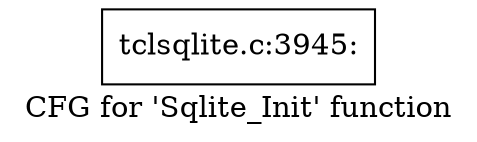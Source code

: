 digraph "CFG for 'Sqlite_Init' function" {
	label="CFG for 'Sqlite_Init' function";

	Node0x55a7358aeef0 [shape=record,label="{tclsqlite.c:3945:}"];
}
